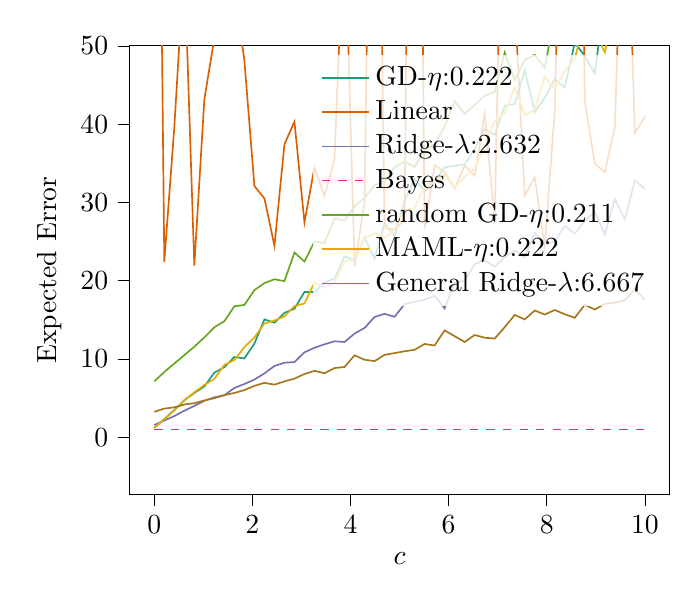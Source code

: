 % This file was created with tikzplotlib v0.10.1.
\begin{tikzpicture}

\definecolor{chocolate217952}{RGB}{217,95,2}
\definecolor{darkcyan27158119}{RGB}{27,158,119}
\definecolor{darkgoldenrod16611829}{RGB}{166,118,29}
\definecolor{darkgray176}{RGB}{176,176,176}
\definecolor{deeppink23141138}{RGB}{231,41,138}
\definecolor{lightslategray117112179}{RGB}{117,112,179}
\definecolor{olivedrab10216630}{RGB}{102,166,30}
\definecolor{orange2301712}{RGB}{230,171,2}

\begin{axis}[
legend cell align={left},
legend style={fill opacity=0.8, draw opacity=1, text opacity=1, draw=none},
tick align=outside,
tick pos=left,
x grid style={darkgray176},
xlabel={\(\displaystyle c\)},
xmin=-0.5, xmax=10.5,
xtick style={color=black},
y grid style={darkgray176},
ylabel={Expected Error},
ymin=-7.254, ymax=50.0,
ytick style={color=black}
]
\addplot [semithick, darkcyan27158119]
table {%
0 1.219
0.204 2.322
0.408 3.48
0.612 4.739
0.816 5.66
1.02 6.493
1.224 8.253
1.429 8.967
1.633 10.258
1.837 10.076
2.041 11.975
2.245 15.063
2.449 14.641
2.653 15.891
2.857 16.42
3.061 18.56
3.265 18.548
3.469 19.756
3.673 20.284
3.878 23.129
4.082 22.563
4.286 25.512
4.49 22.803
4.694 27.389
4.898 25.663
5.102 30.282
5.306 33.001
5.51 31.423
5.714 32.664
5.918 34.471
6.122 34.682
6.327 34.856
6.531 36.786
6.735 39.379
6.939 38.612
7.143 42.368
7.347 42.579
7.551 46.898
7.755 41.546
7.959 43.359
8.163 45.764
8.367 44.662
8.571 50.387
8.776 48.709
8.98 46.448
9.184 56.453
9.388 54.654
9.592 54.621
9.796 58.235
10 55.174
};
\addlegendentry{GD-$\eta$:0.222}
\addplot [semithick, chocolate217952]
table {%
0 142.449
0.204 22.423
0.408 39.607
0.612 60.809
0.816 21.946
1.02 43.129
1.224 50.954
1.429 166.069
1.633 57.635
1.837 48.075
2.041 32.081
2.245 30.515
2.449 24.459
2.653 37.427
2.857 40.31
3.061 27.44
3.265 34.481
3.469 30.829
3.673 35.462
3.878 67.561
4.082 21.796
4.286 29.993
4.49 121.173
4.694 26.702
4.898 26.565
5.102 27.739
5.306 164.198
5.51 26.629
5.714 34.731
5.918 33.929
6.122 31.743
6.327 34.72
6.531 33.383
6.735 41.38
6.939 27.633
7.143 90.122
7.347 55.68
7.551 30.885
7.755 33.185
7.959 24.374
8.163 41.756
8.367 94.027
8.571 150.038
8.776 42.878
8.98 34.934
9.184 33.855
9.388 39.599
9.592 80.567
9.796 38.853
10 40.957
};
\addlegendentry{Linear}
\addplot [semithick, lightslategray117112179]
table {%
0 1.575
0.204 2.15
0.408 2.713
0.612 3.401
0.816 4.014
1.02 4.668
1.224 5.107
1.429 5.374
1.633 6.303
1.837 6.811
2.041 7.371
2.245 8.162
2.449 9.111
2.653 9.528
2.857 9.609
3.061 10.857
3.265 11.433
3.469 11.878
3.673 12.265
3.878 12.172
4.082 13.252
4.286 13.968
4.49 15.367
4.694 15.767
4.898 15.396
5.102 17.016
5.306 17.291
5.51 17.587
5.714 18.093
5.918 16.468
6.122 19.773
6.327 19.972
6.531 22.119
6.735 22.603
6.939 21.796
7.143 22.985
7.347 23.866
7.551 23.0
7.755 26.162
7.959 24.652
8.163 25.04
8.367 27.015
8.571 26.012
8.776 27.655
8.98 28.792
9.184 25.877
9.388 30.407
9.592 27.809
9.796 32.794
10 31.716
};
\addlegendentry{Ridge-$\lambda$:2.632}
\addplot [semithick, deeppink23141138, dashed]
table {%
0 1.0
0.204 1.0
0.408 1.0
0.612 1.0
0.816 1.0
1.02 1.0
1.224 1.0
1.429 1.0
1.633 1.0
1.837 1.0
2.041 1.0
2.245 1.0
2.449 1.0
2.653 1.0
2.857 1.0
3.061 1.0
3.265 1.0
3.469 1.0
3.673 1.0
3.878 1.0
4.082 1.0
4.286 1.0
4.49 1.0
4.694 1.0
4.898 1.0
5.102 1.0
5.306 1.0
5.51 1.0
5.714 1.0
5.918 1.0
6.122 1.0
6.327 1.0
6.531 1.0
6.735 1.0
6.939 1.0
7.143 1.0
7.347 1.0
7.551 1.0
7.755 1.0
7.959 1.0
8.163 1.0
8.367 1.0
8.571 1.0
8.776 1.0
8.98 1.0
9.184 1.0
9.388 1.0
9.592 1.0
9.796 1.0
10 1.0
};
\addlegendentry{Bayes}
\addplot [semithick, olivedrab10216630]
table {%
0 7.147
0.204 8.345
0.408 9.426
0.612 10.492
0.816 11.573
1.02 12.755
1.224 14.055
1.429 14.834
1.633 16.736
1.837 16.907
2.041 18.801
2.245 19.689
2.449 20.193
2.653 19.941
2.857 23.602
3.061 22.452
3.265 25.015
3.469 24.802
3.673 27.959
3.878 27.67
4.082 29.509
4.286 30.575
4.49 32.172
4.694 32.658
4.898 34.481
5.102 35.185
5.306 34.544
5.51 36.733
5.714 37.374
5.918 39.689
6.122 42.946
6.327 41.336
6.531 42.456
6.735 43.606
6.939 44.15
7.143 49.132
7.347 45.68
7.551 48.186
7.755 48.86
7.959 47.163
8.163 54.022
8.367 52.439
8.571 55.11
8.776 55.489
8.98 57.193
9.184 57.132
9.388 57.574
9.592 63.508
9.796 62.396
10 57.5
};
\addlegendentry{random GD-$\eta$:0.211}
\addplot [semithick, orange2301712]
table {%
0 1.225
0.204 2.318
0.408 3.43
0.612 4.72
0.816 5.749
1.02 6.684
1.224 7.451
1.429 9.261
1.633 9.855
1.837 11.522
2.041 12.756
2.245 14.539
2.449 14.921
2.653 15.435
2.857 16.771
3.061 17.09
3.265 19.754
3.469 19.126
3.673 19.754
3.878 22.445
4.082 22.789
4.286 25.429
4.49 26.096
4.694 25.423
4.898 26.545
5.102 29.001
5.306 29.283
5.51 32.167
5.714 32.651
5.918 33.594
6.122 31.895
6.327 33.302
6.531 34.344
6.735 37.296
6.939 40.374
7.143 41.431
7.347 44.704
7.551 41.192
7.755 41.761
7.959 46.085
8.163 44.479
8.367 46.777
8.571 48.292
8.776 53.574
8.98 51.947
9.184 49.16
9.388 55.125
9.592 55.715
9.796 54.628
10 60.871
};
\addlegendentry{MAML-$\eta$:0.222}
\addplot [semithick, darkgoldenrod16611829]
table {%
0 3.262
0.204 3.669
0.408 3.83
0.612 4.192
0.816 4.363
1.02 4.709
1.224 4.993
1.429 5.391
1.633 5.668
1.837 6.034
2.041 6.571
2.245 6.958
2.449 6.728
2.653 7.135
2.857 7.495
3.061 8.088
3.265 8.491
3.469 8.183
3.673 8.838
3.878 8.985
4.082 10.471
4.286 9.911
4.49 9.733
4.694 10.532
4.898 10.762
5.102 10.99
5.306 11.179
5.51 11.919
5.714 11.728
5.918 13.659
6.122 12.916
6.327 12.176
6.531 13.066
6.735 12.723
6.939 12.608
7.143 14.067
7.347 15.63
7.551 15.058
7.755 16.192
7.959 15.685
8.163 16.259
8.367 15.717
8.571 15.265
8.776 16.929
8.98 16.319
9.184 17.056
9.388 17.197
9.592 17.526
9.796 18.913
10 17.598
};
\addlegendentry{General Ridge-$\lambda$:6.667}
\end{axis}

\end{tikzpicture}
